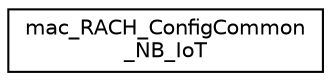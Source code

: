 digraph "Graphical Class Hierarchy"
{
 // LATEX_PDF_SIZE
  edge [fontname="Helvetica",fontsize="10",labelfontname="Helvetica",labelfontsize="10"];
  node [fontname="Helvetica",fontsize="10",shape=record];
  rankdir="LR";
  Node0 [label="mac_RACH_ConfigCommon\l_NB_IoT",height=0.2,width=0.4,color="black", fillcolor="white", style="filled",URL="$structmac__RACH__ConfigCommon__NB__IoT.html",tooltip=" "];
}
